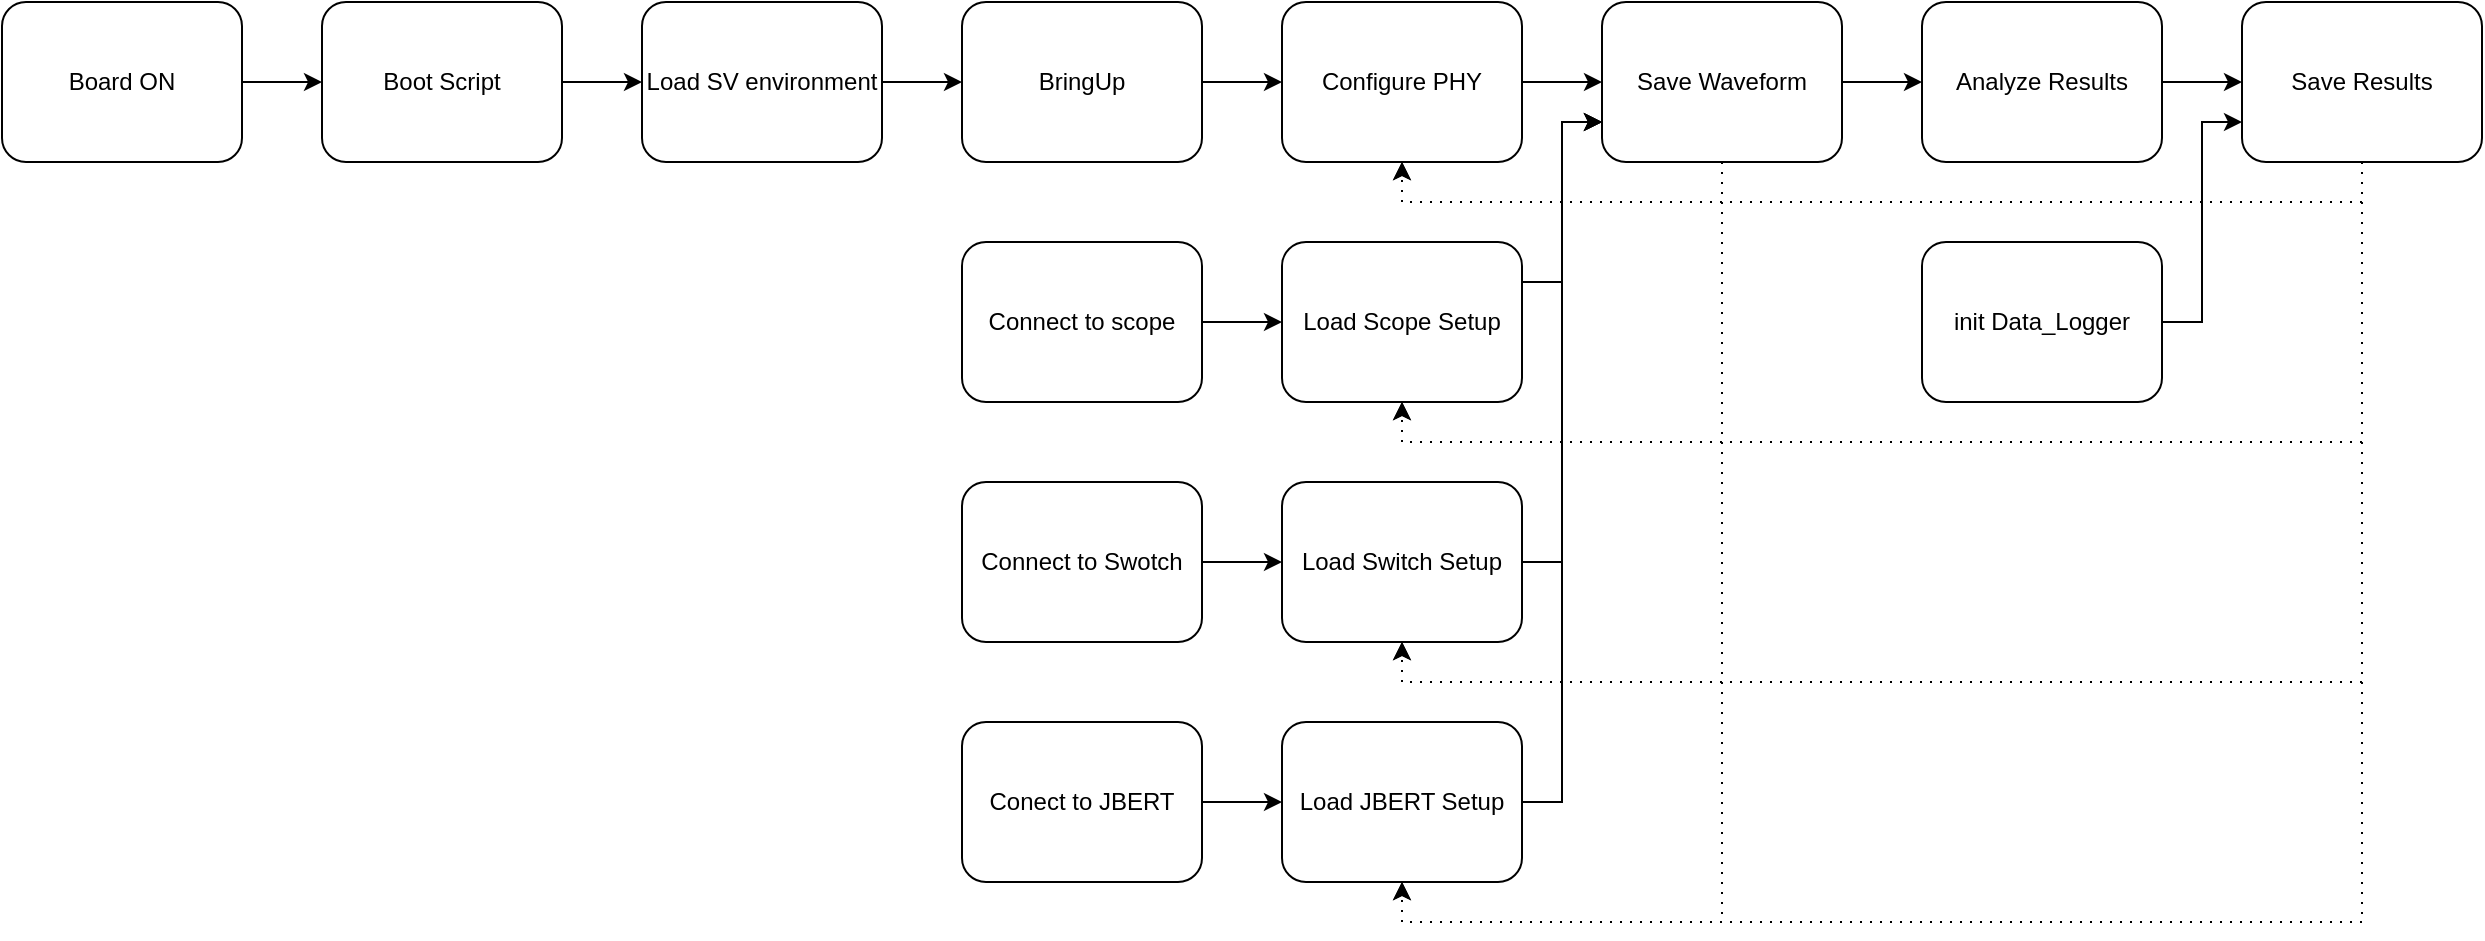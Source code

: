 <mxfile version="24.1.0" type="device">
  <diagram name="Page-1" id="xTuJHzwdMH1xnctEBqGL">
    <mxGraphModel dx="1509" dy="1015" grid="1" gridSize="10" guides="1" tooltips="1" connect="1" arrows="1" fold="1" page="1" pageScale="1" pageWidth="1600" pageHeight="900" math="0" shadow="0">
      <root>
        <mxCell id="0" />
        <mxCell id="1" parent="0" />
        <mxCell id="e8ZJ8tX_Cm2KyJfBebLk-33" style="edgeStyle=orthogonalEdgeStyle;rounded=0;orthogonalLoop=1;jettySize=auto;html=1;exitX=1;exitY=0.5;exitDx=0;exitDy=0;entryX=0;entryY=0.5;entryDx=0;entryDy=0;" edge="1" parent="1" source="e8ZJ8tX_Cm2KyJfBebLk-15" target="e8ZJ8tX_Cm2KyJfBebLk-16">
          <mxGeometry relative="1" as="geometry" />
        </mxCell>
        <mxCell id="e8ZJ8tX_Cm2KyJfBebLk-15" value="Board ON" style="rounded=1;whiteSpace=wrap;html=1;" vertex="1" parent="1">
          <mxGeometry x="40" y="120" width="120" height="80" as="geometry" />
        </mxCell>
        <mxCell id="e8ZJ8tX_Cm2KyJfBebLk-30" style="edgeStyle=orthogonalEdgeStyle;rounded=0;orthogonalLoop=1;jettySize=auto;html=1;exitX=1;exitY=0.5;exitDx=0;exitDy=0;entryX=0;entryY=0.5;entryDx=0;entryDy=0;" edge="1" parent="1" source="e8ZJ8tX_Cm2KyJfBebLk-16" target="e8ZJ8tX_Cm2KyJfBebLk-17">
          <mxGeometry relative="1" as="geometry" />
        </mxCell>
        <mxCell id="e8ZJ8tX_Cm2KyJfBebLk-16" value="Boot Script" style="rounded=1;whiteSpace=wrap;html=1;" vertex="1" parent="1">
          <mxGeometry x="200" y="120" width="120" height="80" as="geometry" />
        </mxCell>
        <mxCell id="e8ZJ8tX_Cm2KyJfBebLk-34" style="edgeStyle=orthogonalEdgeStyle;rounded=0;orthogonalLoop=1;jettySize=auto;html=1;exitX=1;exitY=0.5;exitDx=0;exitDy=0;entryX=0;entryY=0.5;entryDx=0;entryDy=0;" edge="1" parent="1" source="e8ZJ8tX_Cm2KyJfBebLk-17" target="e8ZJ8tX_Cm2KyJfBebLk-22">
          <mxGeometry relative="1" as="geometry" />
        </mxCell>
        <mxCell id="e8ZJ8tX_Cm2KyJfBebLk-17" value="Load SV environment" style="rounded=1;whiteSpace=wrap;html=1;" vertex="1" parent="1">
          <mxGeometry x="360" y="120" width="120" height="80" as="geometry" />
        </mxCell>
        <mxCell id="e8ZJ8tX_Cm2KyJfBebLk-52" style="edgeStyle=orthogonalEdgeStyle;rounded=0;orthogonalLoop=1;jettySize=auto;html=1;exitX=1;exitY=0.5;exitDx=0;exitDy=0;entryX=0;entryY=0.75;entryDx=0;entryDy=0;" edge="1" parent="1" source="e8ZJ8tX_Cm2KyJfBebLk-18" target="e8ZJ8tX_Cm2KyJfBebLk-50">
          <mxGeometry relative="1" as="geometry" />
        </mxCell>
        <mxCell id="e8ZJ8tX_Cm2KyJfBebLk-18" value="init Data_Logger" style="rounded=1;whiteSpace=wrap;html=1;" vertex="1" parent="1">
          <mxGeometry x="1000" y="240" width="120" height="80" as="geometry" />
        </mxCell>
        <mxCell id="e8ZJ8tX_Cm2KyJfBebLk-35" style="edgeStyle=orthogonalEdgeStyle;rounded=0;orthogonalLoop=1;jettySize=auto;html=1;exitX=1;exitY=0.5;exitDx=0;exitDy=0;entryX=0;entryY=0.5;entryDx=0;entryDy=0;" edge="1" parent="1" source="e8ZJ8tX_Cm2KyJfBebLk-19" target="e8ZJ8tX_Cm2KyJfBebLk-23">
          <mxGeometry relative="1" as="geometry" />
        </mxCell>
        <mxCell id="e8ZJ8tX_Cm2KyJfBebLk-19" value="Connect to scope" style="rounded=1;whiteSpace=wrap;html=1;" vertex="1" parent="1">
          <mxGeometry x="520" y="240" width="120" height="80" as="geometry" />
        </mxCell>
        <mxCell id="e8ZJ8tX_Cm2KyJfBebLk-36" style="edgeStyle=orthogonalEdgeStyle;rounded=0;orthogonalLoop=1;jettySize=auto;html=1;exitX=1;exitY=0.5;exitDx=0;exitDy=0;entryX=0;entryY=0.5;entryDx=0;entryDy=0;" edge="1" parent="1" source="e8ZJ8tX_Cm2KyJfBebLk-20" target="e8ZJ8tX_Cm2KyJfBebLk-24">
          <mxGeometry relative="1" as="geometry" />
        </mxCell>
        <mxCell id="e8ZJ8tX_Cm2KyJfBebLk-20" value="Connect to Swotch" style="rounded=1;whiteSpace=wrap;html=1;" vertex="1" parent="1">
          <mxGeometry x="520" y="360" width="120" height="80" as="geometry" />
        </mxCell>
        <mxCell id="e8ZJ8tX_Cm2KyJfBebLk-37" style="edgeStyle=orthogonalEdgeStyle;rounded=0;orthogonalLoop=1;jettySize=auto;html=1;exitX=1;exitY=0.5;exitDx=0;exitDy=0;entryX=0;entryY=0.5;entryDx=0;entryDy=0;" edge="1" parent="1" source="e8ZJ8tX_Cm2KyJfBebLk-21" target="e8ZJ8tX_Cm2KyJfBebLk-25">
          <mxGeometry relative="1" as="geometry" />
        </mxCell>
        <mxCell id="e8ZJ8tX_Cm2KyJfBebLk-21" value="Conect to JBERT" style="rounded=1;whiteSpace=wrap;html=1;" vertex="1" parent="1">
          <mxGeometry x="520" y="480" width="120" height="80" as="geometry" />
        </mxCell>
        <mxCell id="e8ZJ8tX_Cm2KyJfBebLk-38" style="edgeStyle=orthogonalEdgeStyle;rounded=0;orthogonalLoop=1;jettySize=auto;html=1;exitX=1;exitY=0.5;exitDx=0;exitDy=0;entryX=0;entryY=0.5;entryDx=0;entryDy=0;" edge="1" parent="1" source="e8ZJ8tX_Cm2KyJfBebLk-22" target="e8ZJ8tX_Cm2KyJfBebLk-26">
          <mxGeometry relative="1" as="geometry" />
        </mxCell>
        <mxCell id="e8ZJ8tX_Cm2KyJfBebLk-22" value="BringUp" style="rounded=1;whiteSpace=wrap;html=1;" vertex="1" parent="1">
          <mxGeometry x="520" y="120" width="120" height="80" as="geometry" />
        </mxCell>
        <mxCell id="e8ZJ8tX_Cm2KyJfBebLk-40" style="edgeStyle=orthogonalEdgeStyle;rounded=0;orthogonalLoop=1;jettySize=auto;html=1;exitX=1;exitY=0.25;exitDx=0;exitDy=0;entryX=0;entryY=0.75;entryDx=0;entryDy=0;" edge="1" parent="1" source="e8ZJ8tX_Cm2KyJfBebLk-23" target="e8ZJ8tX_Cm2KyJfBebLk-27">
          <mxGeometry relative="1" as="geometry" />
        </mxCell>
        <mxCell id="e8ZJ8tX_Cm2KyJfBebLk-23" value="Load Scope Setup" style="rounded=1;whiteSpace=wrap;html=1;" vertex="1" parent="1">
          <mxGeometry x="680" y="240" width="120" height="80" as="geometry" />
        </mxCell>
        <mxCell id="e8ZJ8tX_Cm2KyJfBebLk-41" style="edgeStyle=orthogonalEdgeStyle;rounded=0;orthogonalLoop=1;jettySize=auto;html=1;exitX=1;exitY=0.5;exitDx=0;exitDy=0;entryX=0;entryY=0.75;entryDx=0;entryDy=0;" edge="1" parent="1" source="e8ZJ8tX_Cm2KyJfBebLk-24" target="e8ZJ8tX_Cm2KyJfBebLk-27">
          <mxGeometry relative="1" as="geometry" />
        </mxCell>
        <mxCell id="e8ZJ8tX_Cm2KyJfBebLk-24" value="Load Switch Setup" style="rounded=1;whiteSpace=wrap;html=1;" vertex="1" parent="1">
          <mxGeometry x="680" y="360" width="120" height="80" as="geometry" />
        </mxCell>
        <mxCell id="e8ZJ8tX_Cm2KyJfBebLk-43" style="edgeStyle=orthogonalEdgeStyle;rounded=0;orthogonalLoop=1;jettySize=auto;html=1;exitX=1;exitY=0.5;exitDx=0;exitDy=0;entryX=0;entryY=0.75;entryDx=0;entryDy=0;" edge="1" parent="1" source="e8ZJ8tX_Cm2KyJfBebLk-25" target="e8ZJ8tX_Cm2KyJfBebLk-27">
          <mxGeometry relative="1" as="geometry" />
        </mxCell>
        <mxCell id="e8ZJ8tX_Cm2KyJfBebLk-25" value="Load JBERT Setup" style="rounded=1;whiteSpace=wrap;html=1;" vertex="1" parent="1">
          <mxGeometry x="680" y="480" width="120" height="80" as="geometry" />
        </mxCell>
        <mxCell id="e8ZJ8tX_Cm2KyJfBebLk-39" style="edgeStyle=orthogonalEdgeStyle;rounded=0;orthogonalLoop=1;jettySize=auto;html=1;exitX=1;exitY=0.5;exitDx=0;exitDy=0;entryX=0;entryY=0.5;entryDx=0;entryDy=0;" edge="1" parent="1" source="e8ZJ8tX_Cm2KyJfBebLk-26" target="e8ZJ8tX_Cm2KyJfBebLk-27">
          <mxGeometry relative="1" as="geometry">
            <mxPoint x="900" y="180" as="targetPoint" />
          </mxGeometry>
        </mxCell>
        <mxCell id="e8ZJ8tX_Cm2KyJfBebLk-26" value="Configure PHY" style="rounded=1;whiteSpace=wrap;html=1;" vertex="1" parent="1">
          <mxGeometry x="680" y="120" width="120" height="80" as="geometry" />
        </mxCell>
        <mxCell id="e8ZJ8tX_Cm2KyJfBebLk-45" style="edgeStyle=orthogonalEdgeStyle;rounded=0;orthogonalLoop=1;jettySize=auto;html=1;exitX=1;exitY=0.5;exitDx=0;exitDy=0;entryX=0;entryY=0.5;entryDx=0;entryDy=0;" edge="1" parent="1" source="e8ZJ8tX_Cm2KyJfBebLk-27" target="e8ZJ8tX_Cm2KyJfBebLk-44">
          <mxGeometry relative="1" as="geometry" />
        </mxCell>
        <mxCell id="e8ZJ8tX_Cm2KyJfBebLk-46" style="edgeStyle=orthogonalEdgeStyle;rounded=0;orthogonalLoop=1;jettySize=auto;html=1;exitX=0.5;exitY=1;exitDx=0;exitDy=0;entryX=0.5;entryY=1;entryDx=0;entryDy=0;dashed=1;dashPattern=1 4;" edge="1" parent="1" source="e8ZJ8tX_Cm2KyJfBebLk-27" target="e8ZJ8tX_Cm2KyJfBebLk-25">
          <mxGeometry relative="1" as="geometry" />
        </mxCell>
        <mxCell id="e8ZJ8tX_Cm2KyJfBebLk-47" style="edgeStyle=orthogonalEdgeStyle;rounded=0;orthogonalLoop=1;jettySize=auto;html=1;exitX=0.5;exitY=1;exitDx=0;exitDy=0;entryX=0.5;entryY=1;entryDx=0;entryDy=0;dashed=1;dashPattern=1 4;" edge="1" parent="1" source="e8ZJ8tX_Cm2KyJfBebLk-27" target="e8ZJ8tX_Cm2KyJfBebLk-24">
          <mxGeometry relative="1" as="geometry" />
        </mxCell>
        <mxCell id="e8ZJ8tX_Cm2KyJfBebLk-48" style="edgeStyle=orthogonalEdgeStyle;rounded=0;orthogonalLoop=1;jettySize=auto;html=1;exitX=0.5;exitY=1;exitDx=0;exitDy=0;entryX=0.5;entryY=1;entryDx=0;entryDy=0;dashed=1;dashPattern=1 4;" edge="1" parent="1" source="e8ZJ8tX_Cm2KyJfBebLk-27" target="e8ZJ8tX_Cm2KyJfBebLk-23">
          <mxGeometry relative="1" as="geometry" />
        </mxCell>
        <mxCell id="e8ZJ8tX_Cm2KyJfBebLk-49" style="edgeStyle=orthogonalEdgeStyle;rounded=0;orthogonalLoop=1;jettySize=auto;html=1;exitX=0.5;exitY=1;exitDx=0;exitDy=0;entryX=0.5;entryY=1;entryDx=0;entryDy=0;dashed=1;dashPattern=1 4;" edge="1" parent="1" source="e8ZJ8tX_Cm2KyJfBebLk-27" target="e8ZJ8tX_Cm2KyJfBebLk-26">
          <mxGeometry relative="1" as="geometry" />
        </mxCell>
        <mxCell id="e8ZJ8tX_Cm2KyJfBebLk-27" value="Save Waveform" style="rounded=1;whiteSpace=wrap;html=1;" vertex="1" parent="1">
          <mxGeometry x="840" y="120" width="120" height="80" as="geometry" />
        </mxCell>
        <mxCell id="e8ZJ8tX_Cm2KyJfBebLk-51" style="edgeStyle=orthogonalEdgeStyle;rounded=0;orthogonalLoop=1;jettySize=auto;html=1;exitX=1;exitY=0.5;exitDx=0;exitDy=0;entryX=0;entryY=0.5;entryDx=0;entryDy=0;" edge="1" parent="1" source="e8ZJ8tX_Cm2KyJfBebLk-44" target="e8ZJ8tX_Cm2KyJfBebLk-50">
          <mxGeometry relative="1" as="geometry" />
        </mxCell>
        <mxCell id="e8ZJ8tX_Cm2KyJfBebLk-44" value="Analyze Results" style="rounded=1;whiteSpace=wrap;html=1;" vertex="1" parent="1">
          <mxGeometry x="1000" y="120" width="120" height="80" as="geometry" />
        </mxCell>
        <mxCell id="e8ZJ8tX_Cm2KyJfBebLk-59" style="edgeStyle=orthogonalEdgeStyle;rounded=0;orthogonalLoop=1;jettySize=auto;html=1;exitX=0.5;exitY=1;exitDx=0;exitDy=0;entryX=0.5;entryY=1;entryDx=0;entryDy=0;dashed=1;dashPattern=1 4;" edge="1" parent="1" source="e8ZJ8tX_Cm2KyJfBebLk-50" target="e8ZJ8tX_Cm2KyJfBebLk-26">
          <mxGeometry relative="1" as="geometry" />
        </mxCell>
        <mxCell id="e8ZJ8tX_Cm2KyJfBebLk-60" style="edgeStyle=orthogonalEdgeStyle;rounded=0;orthogonalLoop=1;jettySize=auto;html=1;exitX=0.5;exitY=1;exitDx=0;exitDy=0;entryX=0.5;entryY=1;entryDx=0;entryDy=0;dashed=1;dashPattern=1 4;" edge="1" parent="1" source="e8ZJ8tX_Cm2KyJfBebLk-50" target="e8ZJ8tX_Cm2KyJfBebLk-23">
          <mxGeometry relative="1" as="geometry" />
        </mxCell>
        <mxCell id="e8ZJ8tX_Cm2KyJfBebLk-61" style="edgeStyle=orthogonalEdgeStyle;rounded=0;orthogonalLoop=1;jettySize=auto;html=1;exitX=0.5;exitY=1;exitDx=0;exitDy=0;entryX=0.5;entryY=1;entryDx=0;entryDy=0;dashed=1;dashPattern=1 4;" edge="1" parent="1" source="e8ZJ8tX_Cm2KyJfBebLk-50" target="e8ZJ8tX_Cm2KyJfBebLk-24">
          <mxGeometry relative="1" as="geometry" />
        </mxCell>
        <mxCell id="e8ZJ8tX_Cm2KyJfBebLk-62" style="edgeStyle=orthogonalEdgeStyle;rounded=0;orthogonalLoop=1;jettySize=auto;html=1;exitX=0.5;exitY=1;exitDx=0;exitDy=0;entryX=0.5;entryY=1;entryDx=0;entryDy=0;dashed=1;dashPattern=1 4;" edge="1" parent="1" source="e8ZJ8tX_Cm2KyJfBebLk-50" target="e8ZJ8tX_Cm2KyJfBebLk-25">
          <mxGeometry relative="1" as="geometry" />
        </mxCell>
        <mxCell id="e8ZJ8tX_Cm2KyJfBebLk-50" value="Save Results" style="rounded=1;whiteSpace=wrap;html=1;" vertex="1" parent="1">
          <mxGeometry x="1160" y="120" width="120" height="80" as="geometry" />
        </mxCell>
      </root>
    </mxGraphModel>
  </diagram>
</mxfile>
